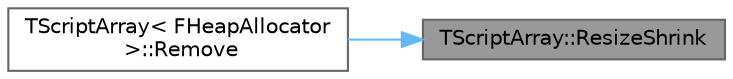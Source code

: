 digraph "TScriptArray::ResizeShrink"
{
 // INTERACTIVE_SVG=YES
 // LATEX_PDF_SIZE
  bgcolor="transparent";
  edge [fontname=Helvetica,fontsize=10,labelfontname=Helvetica,labelfontsize=10];
  node [fontname=Helvetica,fontsize=10,shape=box,height=0.2,width=0.4];
  rankdir="RL";
  Node1 [id="Node000001",label="TScriptArray::ResizeShrink",height=0.2,width=0.4,color="gray40", fillcolor="grey60", style="filled", fontcolor="black",tooltip=" "];
  Node1 -> Node2 [id="edge1_Node000001_Node000002",dir="back",color="steelblue1",style="solid",tooltip=" "];
  Node2 [id="Node000002",label="TScriptArray\< FHeapAllocator\l \>::Remove",height=0.2,width=0.4,color="grey40", fillcolor="white", style="filled",URL="$da/d83/classTScriptArray.html#a5dd011ee3e984995cffea93f5e228a22",tooltip=" "];
}

